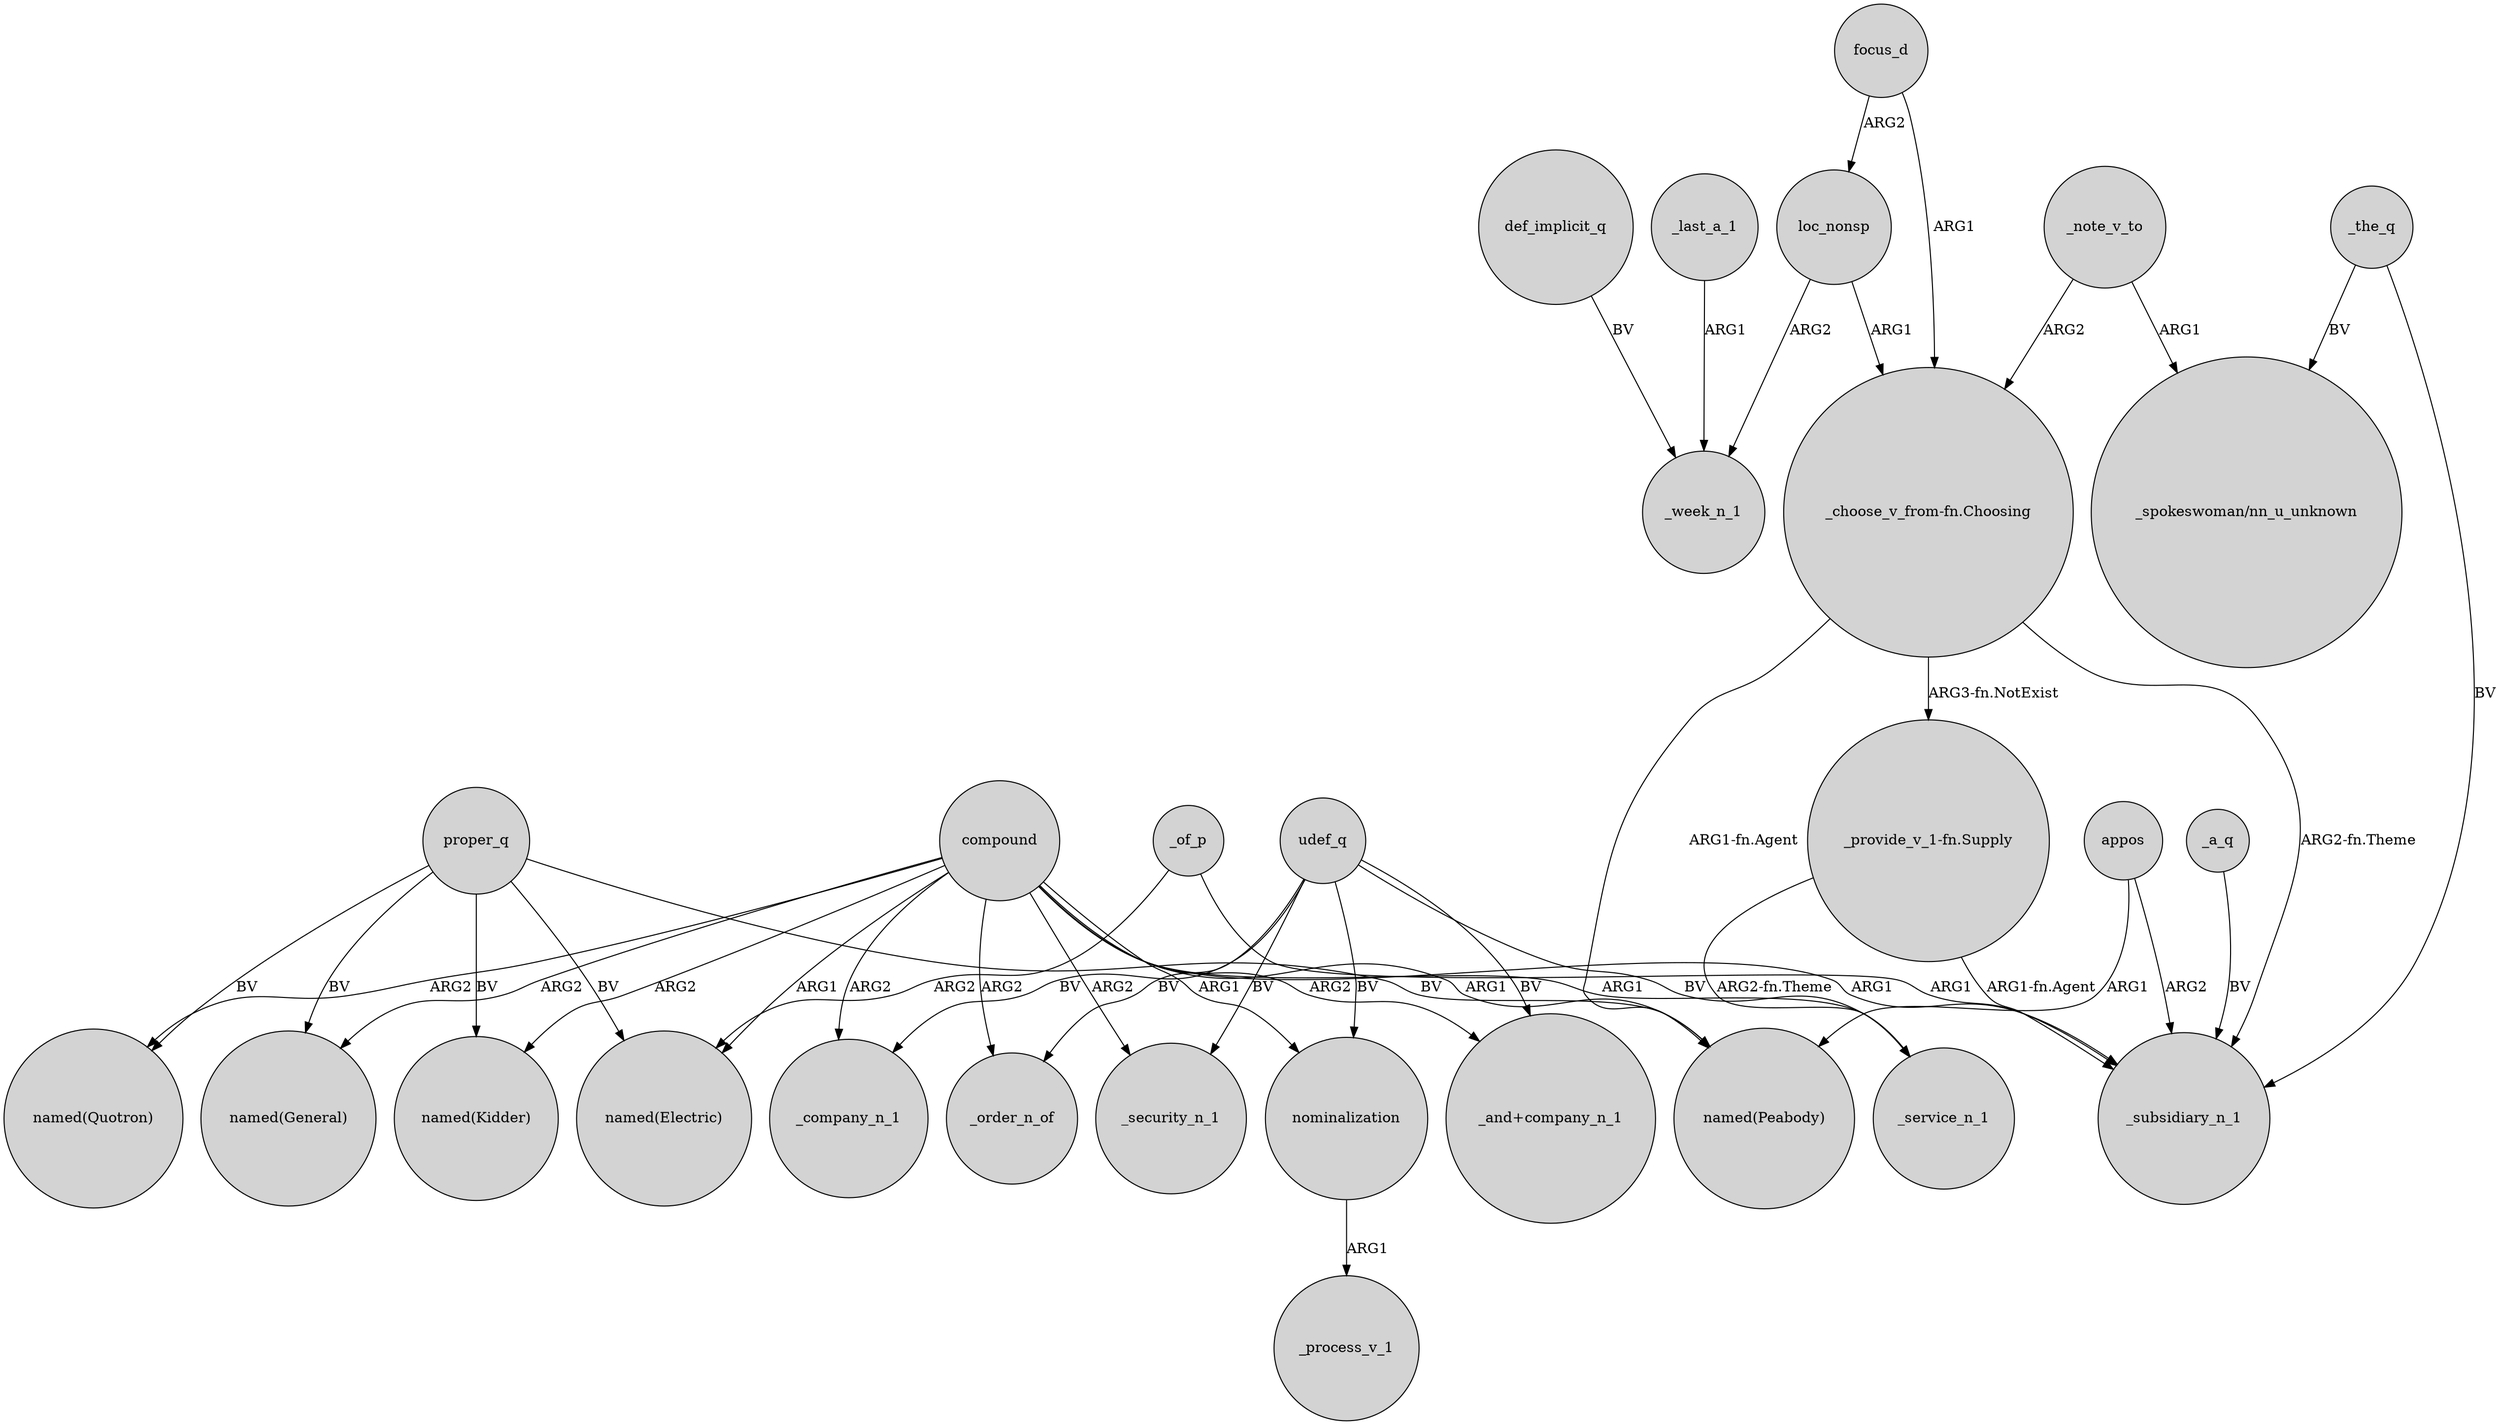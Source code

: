 digraph {
	node [shape=circle style=filled]
	compound -> "named(Kidder)" [label=ARG2]
	focus_d -> loc_nonsp [label=ARG2]
	_of_p -> _subsidiary_n_1 [label=ARG1]
	def_implicit_q -> _week_n_1 [label=BV]
	appos -> _subsidiary_n_1 [label=ARG2]
	focus_d -> "_choose_v_from-fn.Choosing" [label=ARG1]
	proper_q -> "named(Quotron)" [label=BV]
	"_provide_v_1-fn.Supply" -> _service_n_1 [label="ARG2-fn.Theme"]
	udef_q -> _order_n_of [label=BV]
	nominalization -> _process_v_1 [label=ARG1]
	compound -> _company_n_1 [label=ARG2]
	proper_q -> "named(General)" [label=BV]
	compound -> _security_n_1 [label=ARG2]
	_note_v_to -> "_choose_v_from-fn.Choosing" [label=ARG2]
	compound -> _order_n_of [label=ARG2]
	loc_nonsp -> "_choose_v_from-fn.Choosing" [label=ARG1]
	compound -> "named(Electric)" [label=ARG1]
	_note_v_to -> "_spokeswoman/nn_u_unknown" [label=ARG1]
	compound -> "named(Quotron)" [label=ARG2]
	proper_q -> "named(Peabody)" [label=BV]
	_the_q -> "_spokeswoman/nn_u_unknown" [label=BV]
	_the_q -> _subsidiary_n_1 [label=BV]
	compound -> "named(General)" [label=ARG2]
	"_choose_v_from-fn.Choosing" -> "_provide_v_1-fn.Supply" [label="ARG3-fn.NotExist"]
	"_choose_v_from-fn.Choosing" -> "named(Peabody)" [label="ARG1-fn.Agent"]
	_a_q -> _subsidiary_n_1 [label=BV]
	loc_nonsp -> _week_n_1 [label=ARG2]
	udef_q -> _service_n_1 [label=BV]
	compound -> "named(Peabody)" [label=ARG1]
	compound -> "_and+company_n_1" [label=ARG2]
	proper_q -> "named(Electric)" [label=BV]
	proper_q -> "named(Kidder)" [label=BV]
	appos -> "named(Peabody)" [label=ARG1]
	_last_a_1 -> _week_n_1 [label=ARG1]
	udef_q -> nominalization [label=BV]
	compound -> _subsidiary_n_1 [label=ARG1]
	udef_q -> "_and+company_n_1" [label=BV]
	"_provide_v_1-fn.Supply" -> _subsidiary_n_1 [label="ARG1-fn.Agent"]
	"_choose_v_from-fn.Choosing" -> _subsidiary_n_1 [label="ARG2-fn.Theme"]
	_of_p -> "named(Electric)" [label=ARG2]
	compound -> _service_n_1 [label=ARG1]
	compound -> nominalization [label=ARG1]
	udef_q -> _company_n_1 [label=BV]
	udef_q -> _security_n_1 [label=BV]
}
